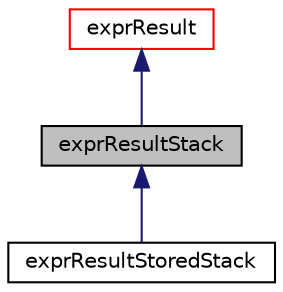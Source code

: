 digraph "exprResultStack"
{
  bgcolor="transparent";
  edge [fontname="Helvetica",fontsize="10",labelfontname="Helvetica",labelfontsize="10"];
  node [fontname="Helvetica",fontsize="10",shape=record];
  Node1 [label="exprResultStack",height=0.2,width=0.4,color="black", fillcolor="grey75", style="filled" fontcolor="black"];
  Node2 -> Node1 [dir="back",color="midnightblue",fontsize="10",style="solid",fontname="Helvetica"];
  Node2 [label="exprResult",height=0.2,width=0.4,color="red",URL="$classFoam_1_1expressions_1_1exprResult.html",tooltip="A polymorphic field/result from evaluating an expression. "];
  Node1 -> Node3 [dir="back",color="midnightblue",fontsize="10",style="solid",fontname="Helvetica"];
  Node3 [label="exprResultStoredStack",height=0.2,width=0.4,color="black",URL="$classFoam_1_1expressions_1_1exprResultStoredStack.html",tooltip="An exprResultStack with persistence. "];
}
